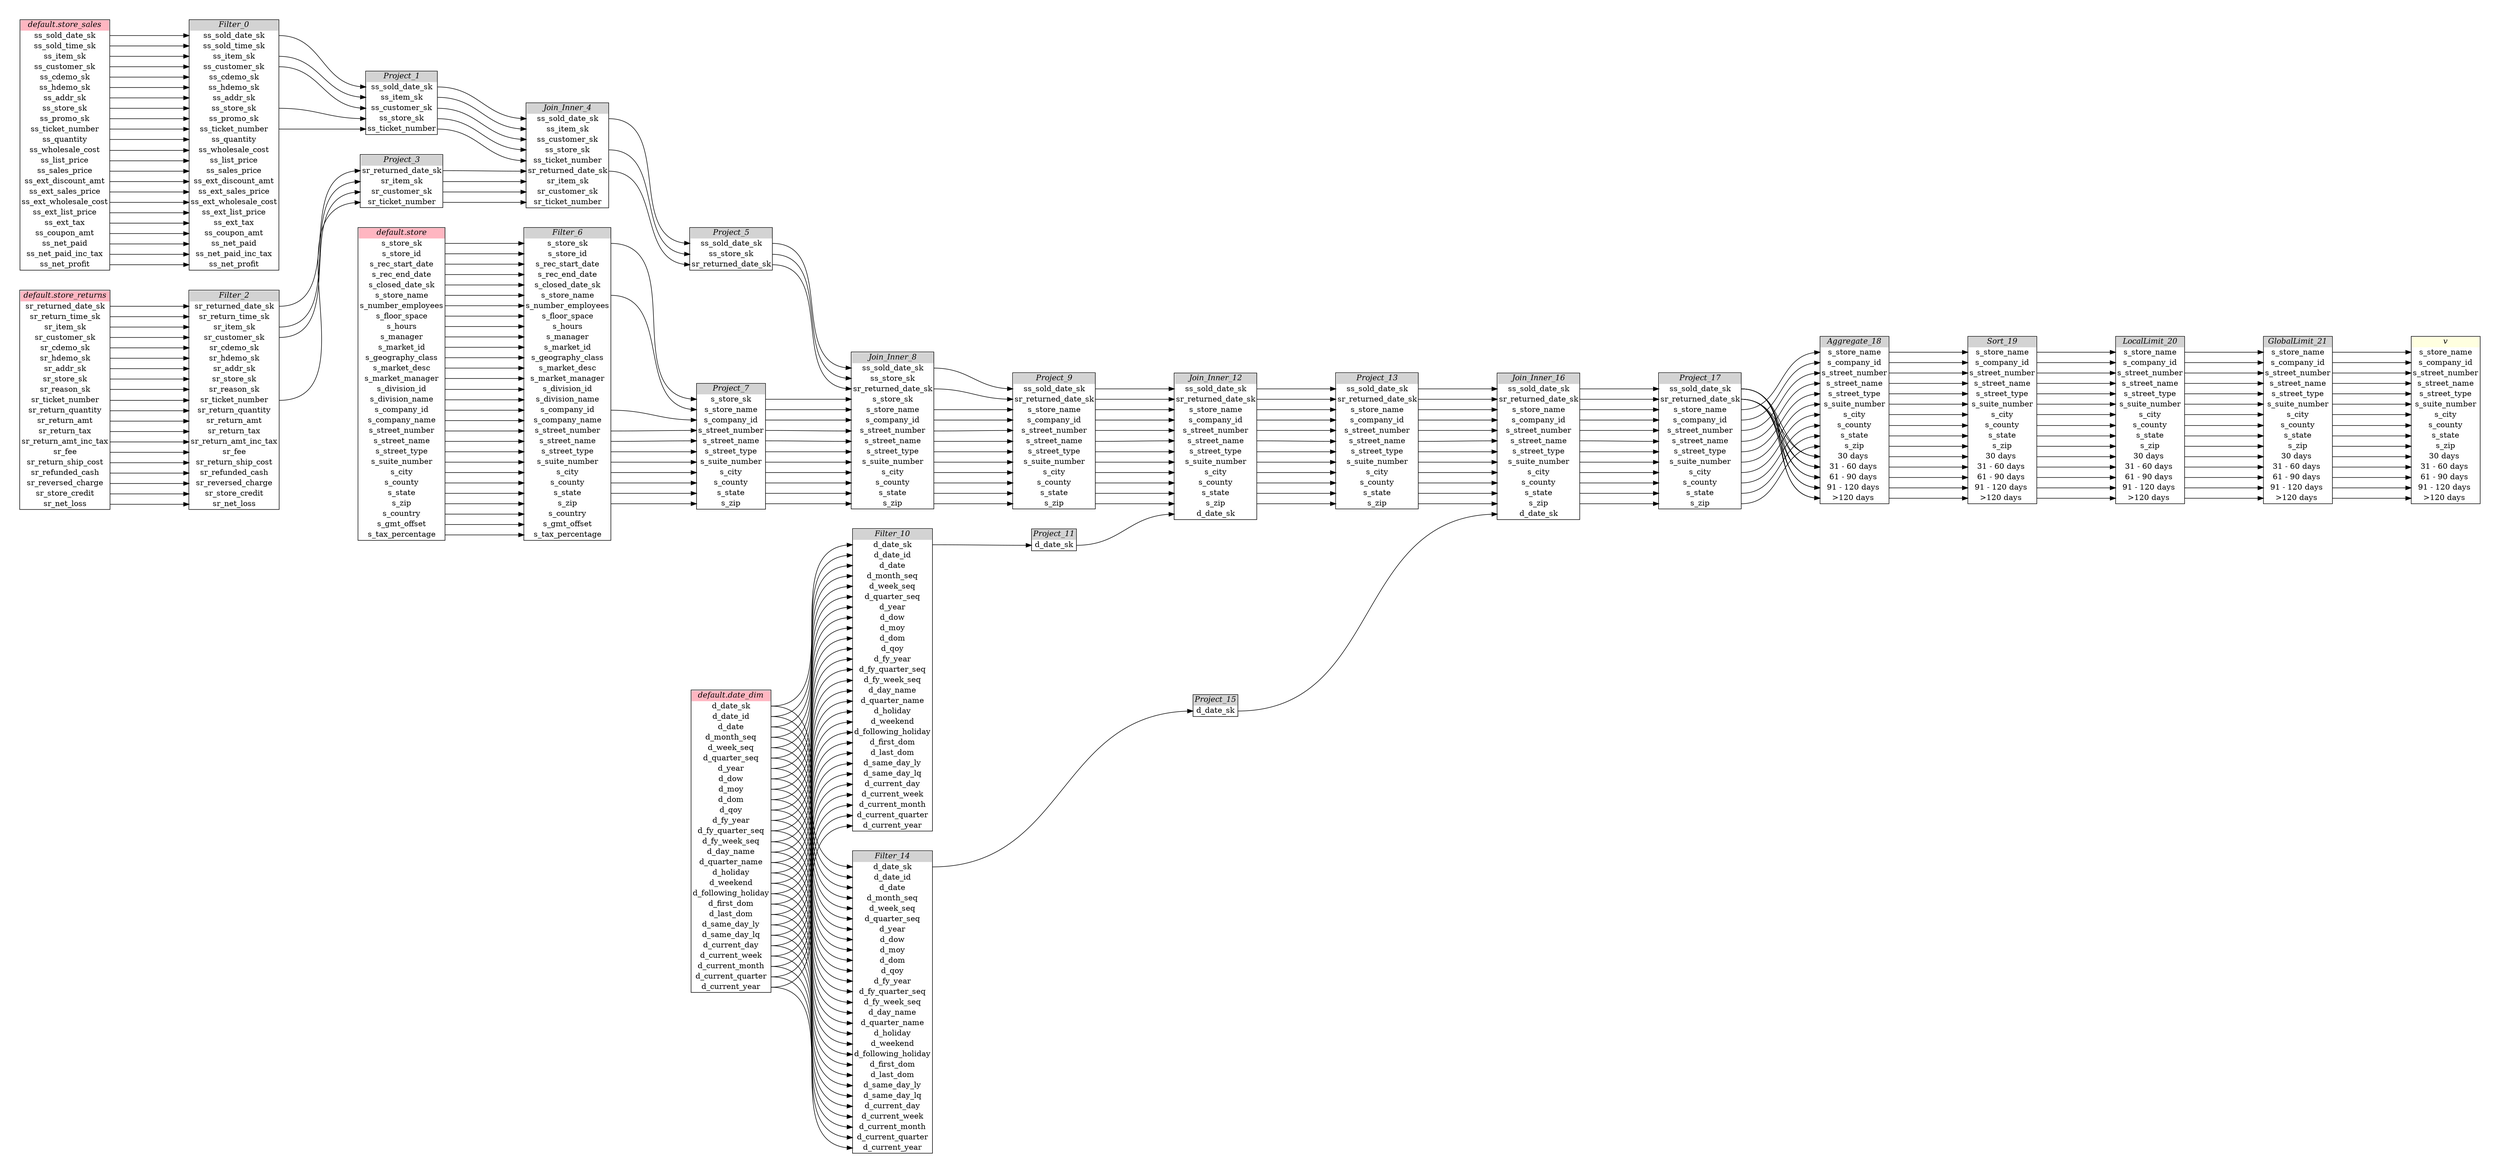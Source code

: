 // Automatically generated by TPCDSFlowTestSuite


digraph {
  graph [pad="0.5", nodesep="0.5", ranksep="2", fontname="Helvetica"];
  node [shape=plain]
  rankdir=LR;

  
"Aggregate_18" [label=<
<table border="1" cellborder="0" cellspacing="0">
  <tr><td bgcolor="lightgray" port="nodeName"><i>Aggregate_18</i></td></tr>
  <tr><td port="0">s_store_name</td></tr>
<tr><td port="1">s_company_id</td></tr>
<tr><td port="2">s_street_number</td></tr>
<tr><td port="3">s_street_name</td></tr>
<tr><td port="4">s_street_type</td></tr>
<tr><td port="5">s_suite_number</td></tr>
<tr><td port="6">s_city</td></tr>
<tr><td port="7">s_county</td></tr>
<tr><td port="8">s_state</td></tr>
<tr><td port="9">s_zip</td></tr>
<tr><td port="10">30 days </td></tr>
<tr><td port="11">31 - 60 days </td></tr>
<tr><td port="12">61 - 90 days </td></tr>
<tr><td port="13">91 - 120 days </td></tr>
<tr><td port="14">&gt;120 days </td></tr>
</table>>];
     

"Filter_0" [label=<
<table border="1" cellborder="0" cellspacing="0">
  <tr><td bgcolor="lightgray" port="nodeName"><i>Filter_0</i></td></tr>
  <tr><td port="0">ss_sold_date_sk</td></tr>
<tr><td port="1">ss_sold_time_sk</td></tr>
<tr><td port="2">ss_item_sk</td></tr>
<tr><td port="3">ss_customer_sk</td></tr>
<tr><td port="4">ss_cdemo_sk</td></tr>
<tr><td port="5">ss_hdemo_sk</td></tr>
<tr><td port="6">ss_addr_sk</td></tr>
<tr><td port="7">ss_store_sk</td></tr>
<tr><td port="8">ss_promo_sk</td></tr>
<tr><td port="9">ss_ticket_number</td></tr>
<tr><td port="10">ss_quantity</td></tr>
<tr><td port="11">ss_wholesale_cost</td></tr>
<tr><td port="12">ss_list_price</td></tr>
<tr><td port="13">ss_sales_price</td></tr>
<tr><td port="14">ss_ext_discount_amt</td></tr>
<tr><td port="15">ss_ext_sales_price</td></tr>
<tr><td port="16">ss_ext_wholesale_cost</td></tr>
<tr><td port="17">ss_ext_list_price</td></tr>
<tr><td port="18">ss_ext_tax</td></tr>
<tr><td port="19">ss_coupon_amt</td></tr>
<tr><td port="20">ss_net_paid</td></tr>
<tr><td port="21">ss_net_paid_inc_tax</td></tr>
<tr><td port="22">ss_net_profit</td></tr>
</table>>];
     

"Filter_10" [label=<
<table border="1" cellborder="0" cellspacing="0">
  <tr><td bgcolor="lightgray" port="nodeName"><i>Filter_10</i></td></tr>
  <tr><td port="0">d_date_sk</td></tr>
<tr><td port="1">d_date_id</td></tr>
<tr><td port="2">d_date</td></tr>
<tr><td port="3">d_month_seq</td></tr>
<tr><td port="4">d_week_seq</td></tr>
<tr><td port="5">d_quarter_seq</td></tr>
<tr><td port="6">d_year</td></tr>
<tr><td port="7">d_dow</td></tr>
<tr><td port="8">d_moy</td></tr>
<tr><td port="9">d_dom</td></tr>
<tr><td port="10">d_qoy</td></tr>
<tr><td port="11">d_fy_year</td></tr>
<tr><td port="12">d_fy_quarter_seq</td></tr>
<tr><td port="13">d_fy_week_seq</td></tr>
<tr><td port="14">d_day_name</td></tr>
<tr><td port="15">d_quarter_name</td></tr>
<tr><td port="16">d_holiday</td></tr>
<tr><td port="17">d_weekend</td></tr>
<tr><td port="18">d_following_holiday</td></tr>
<tr><td port="19">d_first_dom</td></tr>
<tr><td port="20">d_last_dom</td></tr>
<tr><td port="21">d_same_day_ly</td></tr>
<tr><td port="22">d_same_day_lq</td></tr>
<tr><td port="23">d_current_day</td></tr>
<tr><td port="24">d_current_week</td></tr>
<tr><td port="25">d_current_month</td></tr>
<tr><td port="26">d_current_quarter</td></tr>
<tr><td port="27">d_current_year</td></tr>
</table>>];
     

"Filter_14" [label=<
<table border="1" cellborder="0" cellspacing="0">
  <tr><td bgcolor="lightgray" port="nodeName"><i>Filter_14</i></td></tr>
  <tr><td port="0">d_date_sk</td></tr>
<tr><td port="1">d_date_id</td></tr>
<tr><td port="2">d_date</td></tr>
<tr><td port="3">d_month_seq</td></tr>
<tr><td port="4">d_week_seq</td></tr>
<tr><td port="5">d_quarter_seq</td></tr>
<tr><td port="6">d_year</td></tr>
<tr><td port="7">d_dow</td></tr>
<tr><td port="8">d_moy</td></tr>
<tr><td port="9">d_dom</td></tr>
<tr><td port="10">d_qoy</td></tr>
<tr><td port="11">d_fy_year</td></tr>
<tr><td port="12">d_fy_quarter_seq</td></tr>
<tr><td port="13">d_fy_week_seq</td></tr>
<tr><td port="14">d_day_name</td></tr>
<tr><td port="15">d_quarter_name</td></tr>
<tr><td port="16">d_holiday</td></tr>
<tr><td port="17">d_weekend</td></tr>
<tr><td port="18">d_following_holiday</td></tr>
<tr><td port="19">d_first_dom</td></tr>
<tr><td port="20">d_last_dom</td></tr>
<tr><td port="21">d_same_day_ly</td></tr>
<tr><td port="22">d_same_day_lq</td></tr>
<tr><td port="23">d_current_day</td></tr>
<tr><td port="24">d_current_week</td></tr>
<tr><td port="25">d_current_month</td></tr>
<tr><td port="26">d_current_quarter</td></tr>
<tr><td port="27">d_current_year</td></tr>
</table>>];
     

"Filter_2" [label=<
<table border="1" cellborder="0" cellspacing="0">
  <tr><td bgcolor="lightgray" port="nodeName"><i>Filter_2</i></td></tr>
  <tr><td port="0">sr_returned_date_sk</td></tr>
<tr><td port="1">sr_return_time_sk</td></tr>
<tr><td port="2">sr_item_sk</td></tr>
<tr><td port="3">sr_customer_sk</td></tr>
<tr><td port="4">sr_cdemo_sk</td></tr>
<tr><td port="5">sr_hdemo_sk</td></tr>
<tr><td port="6">sr_addr_sk</td></tr>
<tr><td port="7">sr_store_sk</td></tr>
<tr><td port="8">sr_reason_sk</td></tr>
<tr><td port="9">sr_ticket_number</td></tr>
<tr><td port="10">sr_return_quantity</td></tr>
<tr><td port="11">sr_return_amt</td></tr>
<tr><td port="12">sr_return_tax</td></tr>
<tr><td port="13">sr_return_amt_inc_tax</td></tr>
<tr><td port="14">sr_fee</td></tr>
<tr><td port="15">sr_return_ship_cost</td></tr>
<tr><td port="16">sr_refunded_cash</td></tr>
<tr><td port="17">sr_reversed_charge</td></tr>
<tr><td port="18">sr_store_credit</td></tr>
<tr><td port="19">sr_net_loss</td></tr>
</table>>];
     

"Filter_6" [label=<
<table border="1" cellborder="0" cellspacing="0">
  <tr><td bgcolor="lightgray" port="nodeName"><i>Filter_6</i></td></tr>
  <tr><td port="0">s_store_sk</td></tr>
<tr><td port="1">s_store_id</td></tr>
<tr><td port="2">s_rec_start_date</td></tr>
<tr><td port="3">s_rec_end_date</td></tr>
<tr><td port="4">s_closed_date_sk</td></tr>
<tr><td port="5">s_store_name</td></tr>
<tr><td port="6">s_number_employees</td></tr>
<tr><td port="7">s_floor_space</td></tr>
<tr><td port="8">s_hours</td></tr>
<tr><td port="9">s_manager</td></tr>
<tr><td port="10">s_market_id</td></tr>
<tr><td port="11">s_geography_class</td></tr>
<tr><td port="12">s_market_desc</td></tr>
<tr><td port="13">s_market_manager</td></tr>
<tr><td port="14">s_division_id</td></tr>
<tr><td port="15">s_division_name</td></tr>
<tr><td port="16">s_company_id</td></tr>
<tr><td port="17">s_company_name</td></tr>
<tr><td port="18">s_street_number</td></tr>
<tr><td port="19">s_street_name</td></tr>
<tr><td port="20">s_street_type</td></tr>
<tr><td port="21">s_suite_number</td></tr>
<tr><td port="22">s_city</td></tr>
<tr><td port="23">s_county</td></tr>
<tr><td port="24">s_state</td></tr>
<tr><td port="25">s_zip</td></tr>
<tr><td port="26">s_country</td></tr>
<tr><td port="27">s_gmt_offset</td></tr>
<tr><td port="28">s_tax_percentage</td></tr>
</table>>];
     

"GlobalLimit_21" [label=<
<table border="1" cellborder="0" cellspacing="0">
  <tr><td bgcolor="lightgray" port="nodeName"><i>GlobalLimit_21</i></td></tr>
  <tr><td port="0">s_store_name</td></tr>
<tr><td port="1">s_company_id</td></tr>
<tr><td port="2">s_street_number</td></tr>
<tr><td port="3">s_street_name</td></tr>
<tr><td port="4">s_street_type</td></tr>
<tr><td port="5">s_suite_number</td></tr>
<tr><td port="6">s_city</td></tr>
<tr><td port="7">s_county</td></tr>
<tr><td port="8">s_state</td></tr>
<tr><td port="9">s_zip</td></tr>
<tr><td port="10">30 days </td></tr>
<tr><td port="11">31 - 60 days </td></tr>
<tr><td port="12">61 - 90 days </td></tr>
<tr><td port="13">91 - 120 days </td></tr>
<tr><td port="14">&gt;120 days </td></tr>
</table>>];
     

"Join_Inner_12" [label=<
<table border="1" cellborder="0" cellspacing="0">
  <tr><td bgcolor="lightgray" port="nodeName"><i>Join_Inner_12</i></td></tr>
  <tr><td port="0">ss_sold_date_sk</td></tr>
<tr><td port="1">sr_returned_date_sk</td></tr>
<tr><td port="2">s_store_name</td></tr>
<tr><td port="3">s_company_id</td></tr>
<tr><td port="4">s_street_number</td></tr>
<tr><td port="5">s_street_name</td></tr>
<tr><td port="6">s_street_type</td></tr>
<tr><td port="7">s_suite_number</td></tr>
<tr><td port="8">s_city</td></tr>
<tr><td port="9">s_county</td></tr>
<tr><td port="10">s_state</td></tr>
<tr><td port="11">s_zip</td></tr>
<tr><td port="12">d_date_sk</td></tr>
</table>>];
     

"Join_Inner_16" [label=<
<table border="1" cellborder="0" cellspacing="0">
  <tr><td bgcolor="lightgray" port="nodeName"><i>Join_Inner_16</i></td></tr>
  <tr><td port="0">ss_sold_date_sk</td></tr>
<tr><td port="1">sr_returned_date_sk</td></tr>
<tr><td port="2">s_store_name</td></tr>
<tr><td port="3">s_company_id</td></tr>
<tr><td port="4">s_street_number</td></tr>
<tr><td port="5">s_street_name</td></tr>
<tr><td port="6">s_street_type</td></tr>
<tr><td port="7">s_suite_number</td></tr>
<tr><td port="8">s_city</td></tr>
<tr><td port="9">s_county</td></tr>
<tr><td port="10">s_state</td></tr>
<tr><td port="11">s_zip</td></tr>
<tr><td port="12">d_date_sk</td></tr>
</table>>];
     

"Join_Inner_4" [label=<
<table border="1" cellborder="0" cellspacing="0">
  <tr><td bgcolor="lightgray" port="nodeName"><i>Join_Inner_4</i></td></tr>
  <tr><td port="0">ss_sold_date_sk</td></tr>
<tr><td port="1">ss_item_sk</td></tr>
<tr><td port="2">ss_customer_sk</td></tr>
<tr><td port="3">ss_store_sk</td></tr>
<tr><td port="4">ss_ticket_number</td></tr>
<tr><td port="5">sr_returned_date_sk</td></tr>
<tr><td port="6">sr_item_sk</td></tr>
<tr><td port="7">sr_customer_sk</td></tr>
<tr><td port="8">sr_ticket_number</td></tr>
</table>>];
     

"Join_Inner_8" [label=<
<table border="1" cellborder="0" cellspacing="0">
  <tr><td bgcolor="lightgray" port="nodeName"><i>Join_Inner_8</i></td></tr>
  <tr><td port="0">ss_sold_date_sk</td></tr>
<tr><td port="1">ss_store_sk</td></tr>
<tr><td port="2">sr_returned_date_sk</td></tr>
<tr><td port="3">s_store_sk</td></tr>
<tr><td port="4">s_store_name</td></tr>
<tr><td port="5">s_company_id</td></tr>
<tr><td port="6">s_street_number</td></tr>
<tr><td port="7">s_street_name</td></tr>
<tr><td port="8">s_street_type</td></tr>
<tr><td port="9">s_suite_number</td></tr>
<tr><td port="10">s_city</td></tr>
<tr><td port="11">s_county</td></tr>
<tr><td port="12">s_state</td></tr>
<tr><td port="13">s_zip</td></tr>
</table>>];
     

"LocalLimit_20" [label=<
<table border="1" cellborder="0" cellspacing="0">
  <tr><td bgcolor="lightgray" port="nodeName"><i>LocalLimit_20</i></td></tr>
  <tr><td port="0">s_store_name</td></tr>
<tr><td port="1">s_company_id</td></tr>
<tr><td port="2">s_street_number</td></tr>
<tr><td port="3">s_street_name</td></tr>
<tr><td port="4">s_street_type</td></tr>
<tr><td port="5">s_suite_number</td></tr>
<tr><td port="6">s_city</td></tr>
<tr><td port="7">s_county</td></tr>
<tr><td port="8">s_state</td></tr>
<tr><td port="9">s_zip</td></tr>
<tr><td port="10">30 days </td></tr>
<tr><td port="11">31 - 60 days </td></tr>
<tr><td port="12">61 - 90 days </td></tr>
<tr><td port="13">91 - 120 days </td></tr>
<tr><td port="14">&gt;120 days </td></tr>
</table>>];
     

"Project_1" [label=<
<table border="1" cellborder="0" cellspacing="0">
  <tr><td bgcolor="lightgray" port="nodeName"><i>Project_1</i></td></tr>
  <tr><td port="0">ss_sold_date_sk</td></tr>
<tr><td port="1">ss_item_sk</td></tr>
<tr><td port="2">ss_customer_sk</td></tr>
<tr><td port="3">ss_store_sk</td></tr>
<tr><td port="4">ss_ticket_number</td></tr>
</table>>];
     

"Project_11" [label=<
<table border="1" cellborder="0" cellspacing="0">
  <tr><td bgcolor="lightgray" port="nodeName"><i>Project_11</i></td></tr>
  <tr><td port="0">d_date_sk</td></tr>
</table>>];
     

"Project_13" [label=<
<table border="1" cellborder="0" cellspacing="0">
  <tr><td bgcolor="lightgray" port="nodeName"><i>Project_13</i></td></tr>
  <tr><td port="0">ss_sold_date_sk</td></tr>
<tr><td port="1">sr_returned_date_sk</td></tr>
<tr><td port="2">s_store_name</td></tr>
<tr><td port="3">s_company_id</td></tr>
<tr><td port="4">s_street_number</td></tr>
<tr><td port="5">s_street_name</td></tr>
<tr><td port="6">s_street_type</td></tr>
<tr><td port="7">s_suite_number</td></tr>
<tr><td port="8">s_city</td></tr>
<tr><td port="9">s_county</td></tr>
<tr><td port="10">s_state</td></tr>
<tr><td port="11">s_zip</td></tr>
</table>>];
     

"Project_15" [label=<
<table border="1" cellborder="0" cellspacing="0">
  <tr><td bgcolor="lightgray" port="nodeName"><i>Project_15</i></td></tr>
  <tr><td port="0">d_date_sk</td></tr>
</table>>];
     

"Project_17" [label=<
<table border="1" cellborder="0" cellspacing="0">
  <tr><td bgcolor="lightgray" port="nodeName"><i>Project_17</i></td></tr>
  <tr><td port="0">ss_sold_date_sk</td></tr>
<tr><td port="1">sr_returned_date_sk</td></tr>
<tr><td port="2">s_store_name</td></tr>
<tr><td port="3">s_company_id</td></tr>
<tr><td port="4">s_street_number</td></tr>
<tr><td port="5">s_street_name</td></tr>
<tr><td port="6">s_street_type</td></tr>
<tr><td port="7">s_suite_number</td></tr>
<tr><td port="8">s_city</td></tr>
<tr><td port="9">s_county</td></tr>
<tr><td port="10">s_state</td></tr>
<tr><td port="11">s_zip</td></tr>
</table>>];
     

"Project_3" [label=<
<table border="1" cellborder="0" cellspacing="0">
  <tr><td bgcolor="lightgray" port="nodeName"><i>Project_3</i></td></tr>
  <tr><td port="0">sr_returned_date_sk</td></tr>
<tr><td port="1">sr_item_sk</td></tr>
<tr><td port="2">sr_customer_sk</td></tr>
<tr><td port="3">sr_ticket_number</td></tr>
</table>>];
     

"Project_5" [label=<
<table border="1" cellborder="0" cellspacing="0">
  <tr><td bgcolor="lightgray" port="nodeName"><i>Project_5</i></td></tr>
  <tr><td port="0">ss_sold_date_sk</td></tr>
<tr><td port="1">ss_store_sk</td></tr>
<tr><td port="2">sr_returned_date_sk</td></tr>
</table>>];
     

"Project_7" [label=<
<table border="1" cellborder="0" cellspacing="0">
  <tr><td bgcolor="lightgray" port="nodeName"><i>Project_7</i></td></tr>
  <tr><td port="0">s_store_sk</td></tr>
<tr><td port="1">s_store_name</td></tr>
<tr><td port="2">s_company_id</td></tr>
<tr><td port="3">s_street_number</td></tr>
<tr><td port="4">s_street_name</td></tr>
<tr><td port="5">s_street_type</td></tr>
<tr><td port="6">s_suite_number</td></tr>
<tr><td port="7">s_city</td></tr>
<tr><td port="8">s_county</td></tr>
<tr><td port="9">s_state</td></tr>
<tr><td port="10">s_zip</td></tr>
</table>>];
     

"Project_9" [label=<
<table border="1" cellborder="0" cellspacing="0">
  <tr><td bgcolor="lightgray" port="nodeName"><i>Project_9</i></td></tr>
  <tr><td port="0">ss_sold_date_sk</td></tr>
<tr><td port="1">sr_returned_date_sk</td></tr>
<tr><td port="2">s_store_name</td></tr>
<tr><td port="3">s_company_id</td></tr>
<tr><td port="4">s_street_number</td></tr>
<tr><td port="5">s_street_name</td></tr>
<tr><td port="6">s_street_type</td></tr>
<tr><td port="7">s_suite_number</td></tr>
<tr><td port="8">s_city</td></tr>
<tr><td port="9">s_county</td></tr>
<tr><td port="10">s_state</td></tr>
<tr><td port="11">s_zip</td></tr>
</table>>];
     

"Sort_19" [label=<
<table border="1" cellborder="0" cellspacing="0">
  <tr><td bgcolor="lightgray" port="nodeName"><i>Sort_19</i></td></tr>
  <tr><td port="0">s_store_name</td></tr>
<tr><td port="1">s_company_id</td></tr>
<tr><td port="2">s_street_number</td></tr>
<tr><td port="3">s_street_name</td></tr>
<tr><td port="4">s_street_type</td></tr>
<tr><td port="5">s_suite_number</td></tr>
<tr><td port="6">s_city</td></tr>
<tr><td port="7">s_county</td></tr>
<tr><td port="8">s_state</td></tr>
<tr><td port="9">s_zip</td></tr>
<tr><td port="10">30 days </td></tr>
<tr><td port="11">31 - 60 days </td></tr>
<tr><td port="12">61 - 90 days </td></tr>
<tr><td port="13">91 - 120 days </td></tr>
<tr><td port="14">&gt;120 days </td></tr>
</table>>];
     

"default.date_dim" [label=<
<table border="1" cellborder="0" cellspacing="0">
  <tr><td bgcolor="lightpink" port="nodeName"><i>default.date_dim</i></td></tr>
  <tr><td port="0">d_date_sk</td></tr>
<tr><td port="1">d_date_id</td></tr>
<tr><td port="2">d_date</td></tr>
<tr><td port="3">d_month_seq</td></tr>
<tr><td port="4">d_week_seq</td></tr>
<tr><td port="5">d_quarter_seq</td></tr>
<tr><td port="6">d_year</td></tr>
<tr><td port="7">d_dow</td></tr>
<tr><td port="8">d_moy</td></tr>
<tr><td port="9">d_dom</td></tr>
<tr><td port="10">d_qoy</td></tr>
<tr><td port="11">d_fy_year</td></tr>
<tr><td port="12">d_fy_quarter_seq</td></tr>
<tr><td port="13">d_fy_week_seq</td></tr>
<tr><td port="14">d_day_name</td></tr>
<tr><td port="15">d_quarter_name</td></tr>
<tr><td port="16">d_holiday</td></tr>
<tr><td port="17">d_weekend</td></tr>
<tr><td port="18">d_following_holiday</td></tr>
<tr><td port="19">d_first_dom</td></tr>
<tr><td port="20">d_last_dom</td></tr>
<tr><td port="21">d_same_day_ly</td></tr>
<tr><td port="22">d_same_day_lq</td></tr>
<tr><td port="23">d_current_day</td></tr>
<tr><td port="24">d_current_week</td></tr>
<tr><td port="25">d_current_month</td></tr>
<tr><td port="26">d_current_quarter</td></tr>
<tr><td port="27">d_current_year</td></tr>
</table>>];
     

"default.store" [label=<
<table border="1" cellborder="0" cellspacing="0">
  <tr><td bgcolor="lightpink" port="nodeName"><i>default.store</i></td></tr>
  <tr><td port="0">s_store_sk</td></tr>
<tr><td port="1">s_store_id</td></tr>
<tr><td port="2">s_rec_start_date</td></tr>
<tr><td port="3">s_rec_end_date</td></tr>
<tr><td port="4">s_closed_date_sk</td></tr>
<tr><td port="5">s_store_name</td></tr>
<tr><td port="6">s_number_employees</td></tr>
<tr><td port="7">s_floor_space</td></tr>
<tr><td port="8">s_hours</td></tr>
<tr><td port="9">s_manager</td></tr>
<tr><td port="10">s_market_id</td></tr>
<tr><td port="11">s_geography_class</td></tr>
<tr><td port="12">s_market_desc</td></tr>
<tr><td port="13">s_market_manager</td></tr>
<tr><td port="14">s_division_id</td></tr>
<tr><td port="15">s_division_name</td></tr>
<tr><td port="16">s_company_id</td></tr>
<tr><td port="17">s_company_name</td></tr>
<tr><td port="18">s_street_number</td></tr>
<tr><td port="19">s_street_name</td></tr>
<tr><td port="20">s_street_type</td></tr>
<tr><td port="21">s_suite_number</td></tr>
<tr><td port="22">s_city</td></tr>
<tr><td port="23">s_county</td></tr>
<tr><td port="24">s_state</td></tr>
<tr><td port="25">s_zip</td></tr>
<tr><td port="26">s_country</td></tr>
<tr><td port="27">s_gmt_offset</td></tr>
<tr><td port="28">s_tax_percentage</td></tr>
</table>>];
     

"default.store_returns" [label=<
<table border="1" cellborder="0" cellspacing="0">
  <tr><td bgcolor="lightpink" port="nodeName"><i>default.store_returns</i></td></tr>
  <tr><td port="0">sr_returned_date_sk</td></tr>
<tr><td port="1">sr_return_time_sk</td></tr>
<tr><td port="2">sr_item_sk</td></tr>
<tr><td port="3">sr_customer_sk</td></tr>
<tr><td port="4">sr_cdemo_sk</td></tr>
<tr><td port="5">sr_hdemo_sk</td></tr>
<tr><td port="6">sr_addr_sk</td></tr>
<tr><td port="7">sr_store_sk</td></tr>
<tr><td port="8">sr_reason_sk</td></tr>
<tr><td port="9">sr_ticket_number</td></tr>
<tr><td port="10">sr_return_quantity</td></tr>
<tr><td port="11">sr_return_amt</td></tr>
<tr><td port="12">sr_return_tax</td></tr>
<tr><td port="13">sr_return_amt_inc_tax</td></tr>
<tr><td port="14">sr_fee</td></tr>
<tr><td port="15">sr_return_ship_cost</td></tr>
<tr><td port="16">sr_refunded_cash</td></tr>
<tr><td port="17">sr_reversed_charge</td></tr>
<tr><td port="18">sr_store_credit</td></tr>
<tr><td port="19">sr_net_loss</td></tr>
</table>>];
     

"default.store_sales" [label=<
<table border="1" cellborder="0" cellspacing="0">
  <tr><td bgcolor="lightpink" port="nodeName"><i>default.store_sales</i></td></tr>
  <tr><td port="0">ss_sold_date_sk</td></tr>
<tr><td port="1">ss_sold_time_sk</td></tr>
<tr><td port="2">ss_item_sk</td></tr>
<tr><td port="3">ss_customer_sk</td></tr>
<tr><td port="4">ss_cdemo_sk</td></tr>
<tr><td port="5">ss_hdemo_sk</td></tr>
<tr><td port="6">ss_addr_sk</td></tr>
<tr><td port="7">ss_store_sk</td></tr>
<tr><td port="8">ss_promo_sk</td></tr>
<tr><td port="9">ss_ticket_number</td></tr>
<tr><td port="10">ss_quantity</td></tr>
<tr><td port="11">ss_wholesale_cost</td></tr>
<tr><td port="12">ss_list_price</td></tr>
<tr><td port="13">ss_sales_price</td></tr>
<tr><td port="14">ss_ext_discount_amt</td></tr>
<tr><td port="15">ss_ext_sales_price</td></tr>
<tr><td port="16">ss_ext_wholesale_cost</td></tr>
<tr><td port="17">ss_ext_list_price</td></tr>
<tr><td port="18">ss_ext_tax</td></tr>
<tr><td port="19">ss_coupon_amt</td></tr>
<tr><td port="20">ss_net_paid</td></tr>
<tr><td port="21">ss_net_paid_inc_tax</td></tr>
<tr><td port="22">ss_net_profit</td></tr>
</table>>];
     

"v" [label=<
<table border="1" cellborder="0" cellspacing="0">
  <tr><td bgcolor="lightyellow" port="nodeName"><i>v</i></td></tr>
  <tr><td port="0">s_store_name</td></tr>
<tr><td port="1">s_company_id</td></tr>
<tr><td port="2">s_street_number</td></tr>
<tr><td port="3">s_street_name</td></tr>
<tr><td port="4">s_street_type</td></tr>
<tr><td port="5">s_suite_number</td></tr>
<tr><td port="6">s_city</td></tr>
<tr><td port="7">s_county</td></tr>
<tr><td port="8">s_state</td></tr>
<tr><td port="9">s_zip</td></tr>
<tr><td port="10">30 days </td></tr>
<tr><td port="11">31 - 60 days </td></tr>
<tr><td port="12">61 - 90 days </td></tr>
<tr><td port="13">91 - 120 days </td></tr>
<tr><td port="14">&gt;120 days </td></tr>
</table>>];
     
  "Aggregate_18":0 -> "Sort_19":0;
"Aggregate_18":1 -> "Sort_19":1;
"Aggregate_18":10 -> "Sort_19":10;
"Aggregate_18":11 -> "Sort_19":11;
"Aggregate_18":12 -> "Sort_19":12;
"Aggregate_18":13 -> "Sort_19":13;
"Aggregate_18":14 -> "Sort_19":14;
"Aggregate_18":2 -> "Sort_19":2;
"Aggregate_18":3 -> "Sort_19":3;
"Aggregate_18":4 -> "Sort_19":4;
"Aggregate_18":5 -> "Sort_19":5;
"Aggregate_18":6 -> "Sort_19":6;
"Aggregate_18":7 -> "Sort_19":7;
"Aggregate_18":8 -> "Sort_19":8;
"Aggregate_18":9 -> "Sort_19":9;
"Filter_0":0 -> "Project_1":0;
"Filter_0":2 -> "Project_1":1;
"Filter_0":3 -> "Project_1":2;
"Filter_0":7 -> "Project_1":3;
"Filter_0":9 -> "Project_1":4;
"Filter_10":0 -> "Project_11":0;
"Filter_14":0 -> "Project_15":0;
"Filter_2":0 -> "Project_3":0;
"Filter_2":2 -> "Project_3":1;
"Filter_2":3 -> "Project_3":2;
"Filter_2":9 -> "Project_3":3;
"Filter_6":0 -> "Project_7":0;
"Filter_6":16 -> "Project_7":2;
"Filter_6":18 -> "Project_7":3;
"Filter_6":19 -> "Project_7":4;
"Filter_6":20 -> "Project_7":5;
"Filter_6":21 -> "Project_7":6;
"Filter_6":22 -> "Project_7":7;
"Filter_6":23 -> "Project_7":8;
"Filter_6":24 -> "Project_7":9;
"Filter_6":25 -> "Project_7":10;
"Filter_6":5 -> "Project_7":1;
"GlobalLimit_21":0 -> "v":0;
"GlobalLimit_21":1 -> "v":1;
"GlobalLimit_21":10 -> "v":10;
"GlobalLimit_21":11 -> "v":11;
"GlobalLimit_21":12 -> "v":12;
"GlobalLimit_21":13 -> "v":13;
"GlobalLimit_21":14 -> "v":14;
"GlobalLimit_21":2 -> "v":2;
"GlobalLimit_21":3 -> "v":3;
"GlobalLimit_21":4 -> "v":4;
"GlobalLimit_21":5 -> "v":5;
"GlobalLimit_21":6 -> "v":6;
"GlobalLimit_21":7 -> "v":7;
"GlobalLimit_21":8 -> "v":8;
"GlobalLimit_21":9 -> "v":9;
"Join_Inner_12":0 -> "Project_13":0;
"Join_Inner_12":1 -> "Project_13":1;
"Join_Inner_12":10 -> "Project_13":10;
"Join_Inner_12":11 -> "Project_13":11;
"Join_Inner_12":2 -> "Project_13":2;
"Join_Inner_12":3 -> "Project_13":3;
"Join_Inner_12":4 -> "Project_13":4;
"Join_Inner_12":5 -> "Project_13":5;
"Join_Inner_12":6 -> "Project_13":6;
"Join_Inner_12":7 -> "Project_13":7;
"Join_Inner_12":8 -> "Project_13":8;
"Join_Inner_12":9 -> "Project_13":9;
"Join_Inner_16":0 -> "Project_17":0;
"Join_Inner_16":1 -> "Project_17":1;
"Join_Inner_16":10 -> "Project_17":10;
"Join_Inner_16":11 -> "Project_17":11;
"Join_Inner_16":2 -> "Project_17":2;
"Join_Inner_16":3 -> "Project_17":3;
"Join_Inner_16":4 -> "Project_17":4;
"Join_Inner_16":5 -> "Project_17":5;
"Join_Inner_16":6 -> "Project_17":6;
"Join_Inner_16":7 -> "Project_17":7;
"Join_Inner_16":8 -> "Project_17":8;
"Join_Inner_16":9 -> "Project_17":9;
"Join_Inner_4":0 -> "Project_5":0;
"Join_Inner_4":3 -> "Project_5":1;
"Join_Inner_4":5 -> "Project_5":2;
"Join_Inner_8":0 -> "Project_9":0;
"Join_Inner_8":10 -> "Project_9":8;
"Join_Inner_8":11 -> "Project_9":9;
"Join_Inner_8":12 -> "Project_9":10;
"Join_Inner_8":13 -> "Project_9":11;
"Join_Inner_8":2 -> "Project_9":1;
"Join_Inner_8":4 -> "Project_9":2;
"Join_Inner_8":5 -> "Project_9":3;
"Join_Inner_8":6 -> "Project_9":4;
"Join_Inner_8":7 -> "Project_9":5;
"Join_Inner_8":8 -> "Project_9":6;
"Join_Inner_8":9 -> "Project_9":7;
"LocalLimit_20":0 -> "GlobalLimit_21":0;
"LocalLimit_20":1 -> "GlobalLimit_21":1;
"LocalLimit_20":10 -> "GlobalLimit_21":10;
"LocalLimit_20":11 -> "GlobalLimit_21":11;
"LocalLimit_20":12 -> "GlobalLimit_21":12;
"LocalLimit_20":13 -> "GlobalLimit_21":13;
"LocalLimit_20":14 -> "GlobalLimit_21":14;
"LocalLimit_20":2 -> "GlobalLimit_21":2;
"LocalLimit_20":3 -> "GlobalLimit_21":3;
"LocalLimit_20":4 -> "GlobalLimit_21":4;
"LocalLimit_20":5 -> "GlobalLimit_21":5;
"LocalLimit_20":6 -> "GlobalLimit_21":6;
"LocalLimit_20":7 -> "GlobalLimit_21":7;
"LocalLimit_20":8 -> "GlobalLimit_21":8;
"LocalLimit_20":9 -> "GlobalLimit_21":9;
"Project_1":0 -> "Join_Inner_4":0;
"Project_1":1 -> "Join_Inner_4":1;
"Project_1":2 -> "Join_Inner_4":2;
"Project_1":3 -> "Join_Inner_4":3;
"Project_1":4 -> "Join_Inner_4":4;
"Project_11":0 -> "Join_Inner_12":12;
"Project_13":0 -> "Join_Inner_16":0;
"Project_13":1 -> "Join_Inner_16":1;
"Project_13":10 -> "Join_Inner_16":10;
"Project_13":11 -> "Join_Inner_16":11;
"Project_13":2 -> "Join_Inner_16":2;
"Project_13":3 -> "Join_Inner_16":3;
"Project_13":4 -> "Join_Inner_16":4;
"Project_13":5 -> "Join_Inner_16":5;
"Project_13":6 -> "Join_Inner_16":6;
"Project_13":7 -> "Join_Inner_16":7;
"Project_13":8 -> "Join_Inner_16":8;
"Project_13":9 -> "Join_Inner_16":9;
"Project_15":0 -> "Join_Inner_16":12;
"Project_17":0 -> "Aggregate_18":10;
"Project_17":0 -> "Aggregate_18":11;
"Project_17":0 -> "Aggregate_18":12;
"Project_17":0 -> "Aggregate_18":13;
"Project_17":0 -> "Aggregate_18":14;
"Project_17":1 -> "Aggregate_18":10;
"Project_17":1 -> "Aggregate_18":11;
"Project_17":1 -> "Aggregate_18":12;
"Project_17":1 -> "Aggregate_18":13;
"Project_17":1 -> "Aggregate_18":14;
"Project_17":10 -> "Aggregate_18":8;
"Project_17":11 -> "Aggregate_18":9;
"Project_17":2 -> "Aggregate_18":0;
"Project_17":3 -> "Aggregate_18":1;
"Project_17":4 -> "Aggregate_18":2;
"Project_17":5 -> "Aggregate_18":3;
"Project_17":6 -> "Aggregate_18":4;
"Project_17":7 -> "Aggregate_18":5;
"Project_17":8 -> "Aggregate_18":6;
"Project_17":9 -> "Aggregate_18":7;
"Project_3":0 -> "Join_Inner_4":5;
"Project_3":1 -> "Join_Inner_4":6;
"Project_3":2 -> "Join_Inner_4":7;
"Project_3":3 -> "Join_Inner_4":8;
"Project_5":0 -> "Join_Inner_8":0;
"Project_5":1 -> "Join_Inner_8":1;
"Project_5":2 -> "Join_Inner_8":2;
"Project_7":0 -> "Join_Inner_8":3;
"Project_7":1 -> "Join_Inner_8":4;
"Project_7":10 -> "Join_Inner_8":13;
"Project_7":2 -> "Join_Inner_8":5;
"Project_7":3 -> "Join_Inner_8":6;
"Project_7":4 -> "Join_Inner_8":7;
"Project_7":5 -> "Join_Inner_8":8;
"Project_7":6 -> "Join_Inner_8":9;
"Project_7":7 -> "Join_Inner_8":10;
"Project_7":8 -> "Join_Inner_8":11;
"Project_7":9 -> "Join_Inner_8":12;
"Project_9":0 -> "Join_Inner_12":0;
"Project_9":1 -> "Join_Inner_12":1;
"Project_9":10 -> "Join_Inner_12":10;
"Project_9":11 -> "Join_Inner_12":11;
"Project_9":2 -> "Join_Inner_12":2;
"Project_9":3 -> "Join_Inner_12":3;
"Project_9":4 -> "Join_Inner_12":4;
"Project_9":5 -> "Join_Inner_12":5;
"Project_9":6 -> "Join_Inner_12":6;
"Project_9":7 -> "Join_Inner_12":7;
"Project_9":8 -> "Join_Inner_12":8;
"Project_9":9 -> "Join_Inner_12":9;
"Sort_19":0 -> "LocalLimit_20":0;
"Sort_19":1 -> "LocalLimit_20":1;
"Sort_19":10 -> "LocalLimit_20":10;
"Sort_19":11 -> "LocalLimit_20":11;
"Sort_19":12 -> "LocalLimit_20":12;
"Sort_19":13 -> "LocalLimit_20":13;
"Sort_19":14 -> "LocalLimit_20":14;
"Sort_19":2 -> "LocalLimit_20":2;
"Sort_19":3 -> "LocalLimit_20":3;
"Sort_19":4 -> "LocalLimit_20":4;
"Sort_19":5 -> "LocalLimit_20":5;
"Sort_19":6 -> "LocalLimit_20":6;
"Sort_19":7 -> "LocalLimit_20":7;
"Sort_19":8 -> "LocalLimit_20":8;
"Sort_19":9 -> "LocalLimit_20":9;
"default.date_dim":0 -> "Filter_10":0;
"default.date_dim":0 -> "Filter_14":0;
"default.date_dim":1 -> "Filter_10":1;
"default.date_dim":1 -> "Filter_14":1;
"default.date_dim":10 -> "Filter_10":10;
"default.date_dim":10 -> "Filter_14":10;
"default.date_dim":11 -> "Filter_10":11;
"default.date_dim":11 -> "Filter_14":11;
"default.date_dim":12 -> "Filter_10":12;
"default.date_dim":12 -> "Filter_14":12;
"default.date_dim":13 -> "Filter_10":13;
"default.date_dim":13 -> "Filter_14":13;
"default.date_dim":14 -> "Filter_10":14;
"default.date_dim":14 -> "Filter_14":14;
"default.date_dim":15 -> "Filter_10":15;
"default.date_dim":15 -> "Filter_14":15;
"default.date_dim":16 -> "Filter_10":16;
"default.date_dim":16 -> "Filter_14":16;
"default.date_dim":17 -> "Filter_10":17;
"default.date_dim":17 -> "Filter_14":17;
"default.date_dim":18 -> "Filter_10":18;
"default.date_dim":18 -> "Filter_14":18;
"default.date_dim":19 -> "Filter_10":19;
"default.date_dim":19 -> "Filter_14":19;
"default.date_dim":2 -> "Filter_10":2;
"default.date_dim":2 -> "Filter_14":2;
"default.date_dim":20 -> "Filter_10":20;
"default.date_dim":20 -> "Filter_14":20;
"default.date_dim":21 -> "Filter_10":21;
"default.date_dim":21 -> "Filter_14":21;
"default.date_dim":22 -> "Filter_10":22;
"default.date_dim":22 -> "Filter_14":22;
"default.date_dim":23 -> "Filter_10":23;
"default.date_dim":23 -> "Filter_14":23;
"default.date_dim":24 -> "Filter_10":24;
"default.date_dim":24 -> "Filter_14":24;
"default.date_dim":25 -> "Filter_10":25;
"default.date_dim":25 -> "Filter_14":25;
"default.date_dim":26 -> "Filter_10":26;
"default.date_dim":26 -> "Filter_14":26;
"default.date_dim":27 -> "Filter_10":27;
"default.date_dim":27 -> "Filter_14":27;
"default.date_dim":3 -> "Filter_10":3;
"default.date_dim":3 -> "Filter_14":3;
"default.date_dim":4 -> "Filter_10":4;
"default.date_dim":4 -> "Filter_14":4;
"default.date_dim":5 -> "Filter_10":5;
"default.date_dim":5 -> "Filter_14":5;
"default.date_dim":6 -> "Filter_10":6;
"default.date_dim":6 -> "Filter_14":6;
"default.date_dim":7 -> "Filter_10":7;
"default.date_dim":7 -> "Filter_14":7;
"default.date_dim":8 -> "Filter_10":8;
"default.date_dim":8 -> "Filter_14":8;
"default.date_dim":9 -> "Filter_10":9;
"default.date_dim":9 -> "Filter_14":9;
"default.store":0 -> "Filter_6":0;
"default.store":1 -> "Filter_6":1;
"default.store":10 -> "Filter_6":10;
"default.store":11 -> "Filter_6":11;
"default.store":12 -> "Filter_6":12;
"default.store":13 -> "Filter_6":13;
"default.store":14 -> "Filter_6":14;
"default.store":15 -> "Filter_6":15;
"default.store":16 -> "Filter_6":16;
"default.store":17 -> "Filter_6":17;
"default.store":18 -> "Filter_6":18;
"default.store":19 -> "Filter_6":19;
"default.store":2 -> "Filter_6":2;
"default.store":20 -> "Filter_6":20;
"default.store":21 -> "Filter_6":21;
"default.store":22 -> "Filter_6":22;
"default.store":23 -> "Filter_6":23;
"default.store":24 -> "Filter_6":24;
"default.store":25 -> "Filter_6":25;
"default.store":26 -> "Filter_6":26;
"default.store":27 -> "Filter_6":27;
"default.store":28 -> "Filter_6":28;
"default.store":3 -> "Filter_6":3;
"default.store":4 -> "Filter_6":4;
"default.store":5 -> "Filter_6":5;
"default.store":6 -> "Filter_6":6;
"default.store":7 -> "Filter_6":7;
"default.store":8 -> "Filter_6":8;
"default.store":9 -> "Filter_6":9;
"default.store_returns":0 -> "Filter_2":0;
"default.store_returns":1 -> "Filter_2":1;
"default.store_returns":10 -> "Filter_2":10;
"default.store_returns":11 -> "Filter_2":11;
"default.store_returns":12 -> "Filter_2":12;
"default.store_returns":13 -> "Filter_2":13;
"default.store_returns":14 -> "Filter_2":14;
"default.store_returns":15 -> "Filter_2":15;
"default.store_returns":16 -> "Filter_2":16;
"default.store_returns":17 -> "Filter_2":17;
"default.store_returns":18 -> "Filter_2":18;
"default.store_returns":19 -> "Filter_2":19;
"default.store_returns":2 -> "Filter_2":2;
"default.store_returns":3 -> "Filter_2":3;
"default.store_returns":4 -> "Filter_2":4;
"default.store_returns":5 -> "Filter_2":5;
"default.store_returns":6 -> "Filter_2":6;
"default.store_returns":7 -> "Filter_2":7;
"default.store_returns":8 -> "Filter_2":8;
"default.store_returns":9 -> "Filter_2":9;
"default.store_sales":0 -> "Filter_0":0;
"default.store_sales":1 -> "Filter_0":1;
"default.store_sales":10 -> "Filter_0":10;
"default.store_sales":11 -> "Filter_0":11;
"default.store_sales":12 -> "Filter_0":12;
"default.store_sales":13 -> "Filter_0":13;
"default.store_sales":14 -> "Filter_0":14;
"default.store_sales":15 -> "Filter_0":15;
"default.store_sales":16 -> "Filter_0":16;
"default.store_sales":17 -> "Filter_0":17;
"default.store_sales":18 -> "Filter_0":18;
"default.store_sales":19 -> "Filter_0":19;
"default.store_sales":2 -> "Filter_0":2;
"default.store_sales":20 -> "Filter_0":20;
"default.store_sales":21 -> "Filter_0":21;
"default.store_sales":22 -> "Filter_0":22;
"default.store_sales":3 -> "Filter_0":3;
"default.store_sales":4 -> "Filter_0":4;
"default.store_sales":5 -> "Filter_0":5;
"default.store_sales":6 -> "Filter_0":6;
"default.store_sales":7 -> "Filter_0":7;
"default.store_sales":8 -> "Filter_0":8;
"default.store_sales":9 -> "Filter_0":9;
}
       